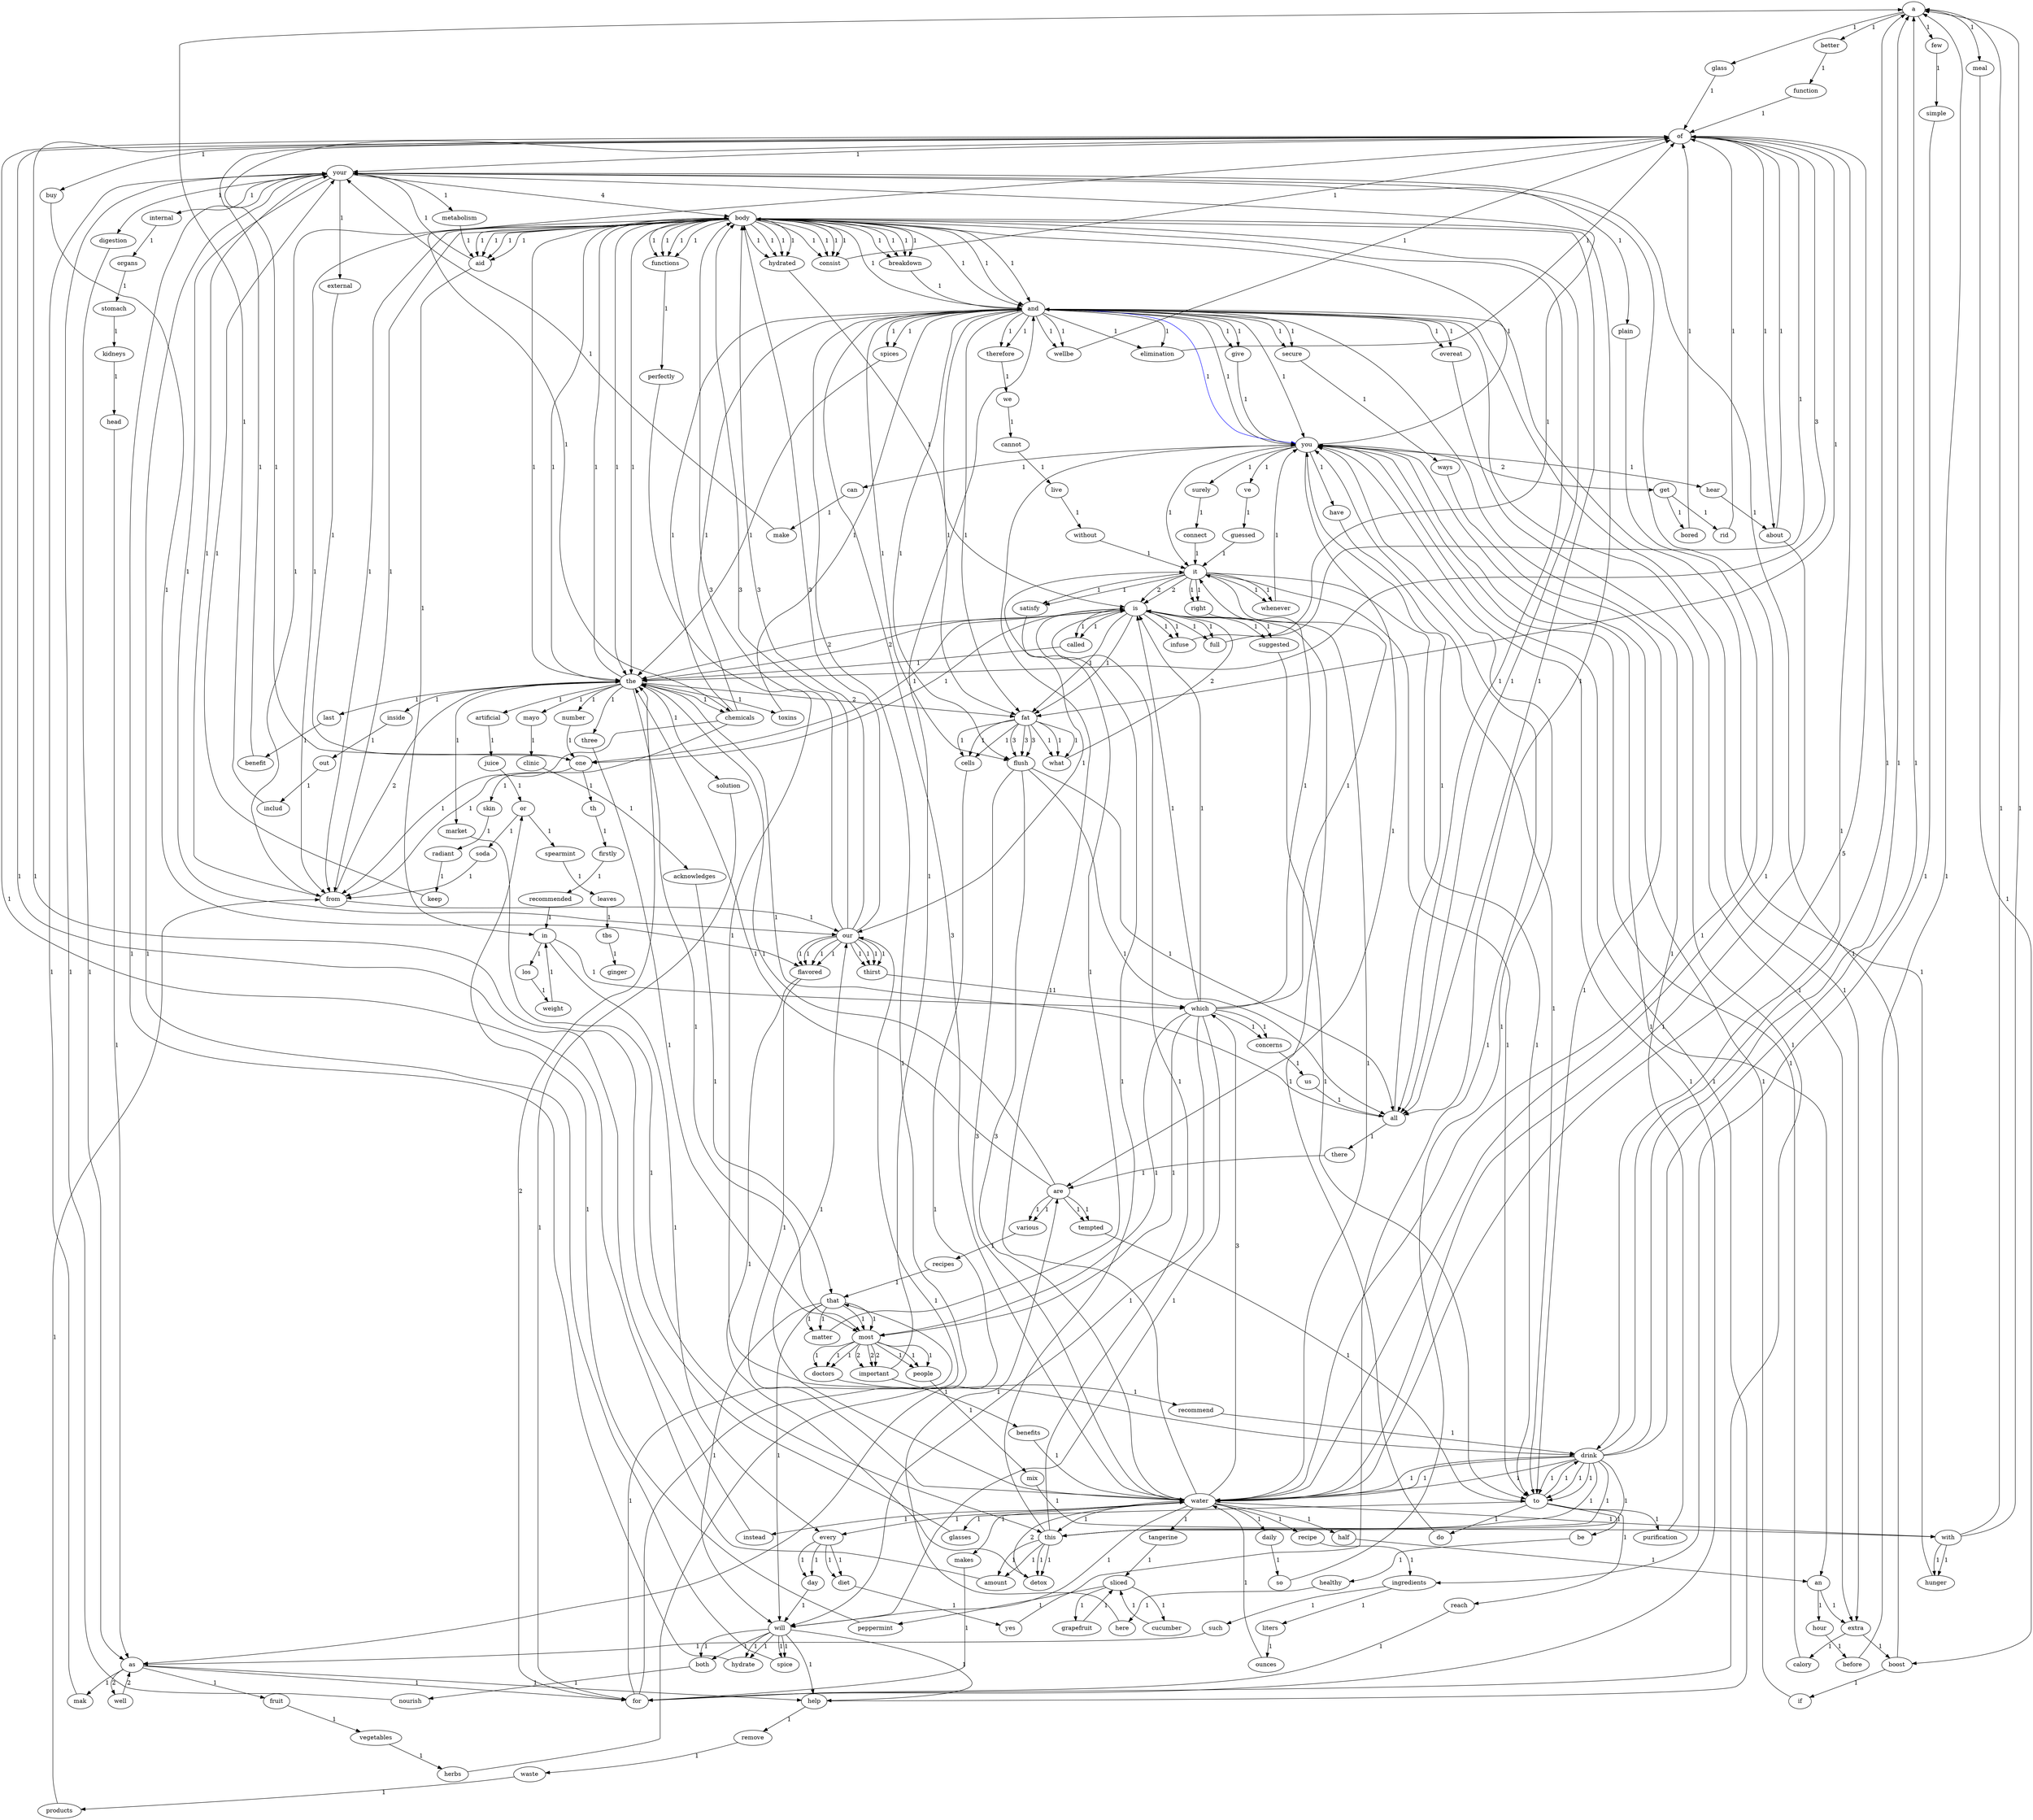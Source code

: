digraph graphname{ 
a->better[ label = 1 ]; 
a->few[ label = 1 ]; 
a->glass[ label = 1 ]; 
a->meal[ label = 1 ]; 
meal->boost[ label = 1 ]; 
boost->if[ label = 1 ]; 
boost->your[ label = 1 ]; 
your->body[ label = 4 ]; 
your->digestion[ label = 1 ]; 
your->external[ label = 1 ]; 
your->internal[ label = 1 ]; 
your->metabolism[ label = 1 ]; 
your->our[ label = 1 ]; 
your->plain[ label = 1 ]; 
your->water[ label = 1 ]; 
water->and[ label = 3 ]; 
water->daily[ label = 1 ]; 
water->every[ label = 1 ]; 
water->half[ label = 1 ]; 
water->instead[ label = 1 ]; 
water->makes[ label = 1 ]; 
water->our[ label = 1 ]; 
water->recipe[ label = 1 ]; 
water->tangerine[ label = 1 ]; 
water->this[ label = 1 ]; 
water->which[ label = 3 ]; 
water->will[ label = 1 ]; 
water->with[ label = 1 ]; 
water->you[ label = 1 ]; 
you->an[ label = 1 ]; 
you->are[ label = 1 ]; 
you->body[ label = 1 ]; 
you->can[ label = 1 ]; 
you->get[ label = 2 ]; 
you->have[ label = 1 ]; 
you->hear[ label = 1 ]; 
you->it[ label = 1 ]; 
you->surely[ label = 1 ]; 
you->ve[ label = 1 ]; 
ve->guessed[ label = 1 ]; 
guessed->it[ label = 1 ]; 
it->is[ label = 2 ]; 
it->right[ label = 1 ]; 
it->satisfy[ label = 1 ]; 
it->to[ label = 1 ]; 
it->whenever[ label = 1 ]; 
whenever->you[ label = 1 ]; 
to->be[ label = 1 ]; 
to->do[ label = 1 ]; 
to->drink[ label = 1 ]; 
to->glasses[ label = 1 ]; 
to->purification[ label = 1 ]; 
to->reach[ label = 1 ]; 
reach->for[ label = 1 ]; 
for->our[ label = 1 ]; 
for->that[ label = 1 ]; 
for->the[ label = 2 ]; 
for->you[ label = 1 ]; 
the->artificial[ label = 1 ]; 
the->body[ label = 1 ]; 
the->chemicals[ label = 1 ]; 
the->fat[ label = 2 ]; 
the->inside[ label = 1 ]; 
the->last[ label = 1 ]; 
the->market[ label = 1 ]; 
the->mayo[ label = 1 ]; 
the->most[ label = 1 ]; 
the->number[ label = 1 ]; 
the->solution[ label = 1 ]; 
the->three[ label = 1 ]; 
the->toxins[ label = 1 ]; 
toxins->and[ label = 1 ]; 
and->elimination[ label = 1 ]; 
and->extra[ label = 1 ]; 
and->fat[ label = 1 ]; 
and->flush[ label = 1 ]; 
and->give[ label = 1 ]; 
and->overeat[ label = 1 ]; 
and->secure[ label = 1 ]; 
and->spices[ label = 1 ]; 
and->therefore[ label = 1 ]; 
and->wellbe[ label = 1 ]; 
and->you[ label = 1 ]; 
wellbe->of[ label = 1 ]; 
of->about[ label = 1 ]; 
of->buy[ label = 1 ]; 
of->chemicals[ label = 1 ]; 
of->drink[ label = 1 ]; 
of->fat[ label = 1 ]; 
of->the[ label = 3 ]; 
of->water[ label = 5 ]; 
of->your[ label = 1 ]; 
fat->cells[ label = 1 ]; 
fat->flush[ label = 3 ]; 
fat->what[ label = 1 ]; 
what->is[ label = 2 ]; 
is->called[ label = 1 ]; 
is->fat[ label = 1 ]; 
is->full[ label = 1 ]; 
is->infuse[ label = 1 ]; 
is->one[ label = 1 ]; 
is->suggested[ label = 1 ]; 
is->the[ label = 2 ]; 
suggested->to[ label = 1 ]; 
one->of[ label = 1 ]; 
one->skin[ label = 1 ]; 
one->th[ label = 1 ]; 
th->firstly[ label = 1 ]; 
firstly->recommended[ label = 1 ]; 
recommended->in[ label = 1 ]; 
in->every[ label = 1 ]; 
in->los[ label = 1 ]; 
in->which[ label = 1 ]; 
which->concerns[ label = 1 ]; 
which->is[ label = 1 ]; 
which->it[ label = 1 ]; 
which->most[ label = 1 ]; 
which->will[ label = 1 ]; 
will->both[ label = 1 ]; 
will->help[ label = 1 ]; 
will->hydrate[ label = 1 ]; 
will->spice[ label = 1 ]; 
spice->your[ label = 1 ]; 
hydrate->your[ label = 1 ]; 
help->remove[ label = 1 ]; 
help->you[ label = 1 ]; 
remove->waste[ label = 1 ]; 
waste->products[ label = 1 ]; 
products->from[ label = 1 ]; 
from->our[ label = 1 ]; 
from->the[ label = 2 ]; 
from->your[ label = 1 ]; 
our->body[ label = 3 ]; 
our->flavored[ label = 1 ]; 
our->thirst[ label = 1 ]; 
thirst->which[ label = 1 ]; 
flavored->detox[ label = 1 ]; 
flavored->water[ label = 1 ]; 
detox->water[ label = 2 ]; 
body->aid[ label = 1 ]; 
body->all[ label = 1 ]; 
body->and[ label = 1 ]; 
body->breakdown[ label = 1 ]; 
body->consist[ label = 1 ]; 
body->from[ label = 1 ]; 
body->functions[ label = 1 ]; 
body->hydrated[ label = 1 ]; 
body->the[ label = 1 ]; 
hydrated->is[ label = 1 ]; 
functions->perfectly[ label = 1 ]; 
perfectly->drink[ label = 1 ]; 
drink->a[ label = 1 ]; 
drink->this[ label = 1 ]; 
drink->to[ label = 1 ]; 
drink->water[ label = 1 ]; 
this->amount[ label = 1 ]; 
this->detox[ label = 1 ]; 
this->is[ label = 1 ]; 
amount->of[ label = 1 ]; 
consist->of[ label = 1 ]; 
breakdown->and[ label = 1 ]; 
all->the[ label = 1 ]; 
all->there[ label = 1 ]; 
all->you[ label = 1 ]; 
there->are[ label = 1 ]; 
are->tempted[ label = 1 ]; 
are->the[ label = 1 ]; 
are->various[ label = 1 ]; 
various->recipes[ label = 1 ]; 
recipes->that[ label = 1 ]; 
that->matter[ label = 1 ]; 
that->most[ label = 1 ]; 
that->will[ label = 1 ]; 
most->doctors[ label = 1 ]; 
most->important[ label = 2 ]; 
most->people[ label = 1 ]; 
people->mix[ label = 1 ]; 
mix->with[ label = 1 ]; 
with->a[ label = 1 ]; 
with->hunger[ label = 1 ]; 
hunger->and[ label = 1 ]; 
important->and[ label = 1 ]; 
important->benefits[ label = 1 ]; 
benefits->water[ label = 1 ]; 
doctors->recommend[ label = 1 ]; 
recommend->drink[ label = 1 ]; 
matter->it[ label = 1 ]; 
tempted->to[ label = 1 ]; 
aid->in[ label = 1 ]; 
aid->your[ label = 1 ]; 
both->nourish[ label = 1 ]; 
nourish->your[ label = 1 ]; 
most->doctors[ label = 1 ]; 
most->important[ label = 2 ]; 
most->people[ label = 1 ]; 
concerns->us[ label = 1 ]; 
us->all[ label = 1 ]; 
los->weight[ label = 1 ]; 
weight->in[ label = 1 ]; 
every->day[ label = 1 ]; 
every->diet[ label = 1 ]; 
diet->yes[ label = 1 ]; 
yes->you[ label = 1 ]; 
day->will[ label = 1 ]; 
skin->radiant[ label = 1 ]; 
radiant->keep[ label = 1 ]; 
keep->your[ label = 1 ]; 
infuse->your[ label = 1 ]; 
full->of[ label = 1 ]; 
called->the[ label = 1 ]; 
flush->all[ label = 1 ]; 
flush->water[ label = 3 ]; 
cells->as[ label = 1 ]; 
as->for[ label = 1 ]; 
as->fruit[ label = 1 ]; 
as->help[ label = 1 ]; 
as->mak[ label = 1 ]; 
as->well[ label = 2 ]; 
well->as[ label = 2 ]; 
mak->your[ label = 1 ]; 
fruit->vegetables[ label = 1 ]; 
vegetables->herbs[ label = 1 ]; 
herbs->and[ label = 1 ]; 
drink->a[ label = 1 ]; 
drink->this[ label = 1 ]; 
drink->to[ label = 1 ]; 
drink->water[ label = 1 ]; 
chemicals->and[ label = 1 ]; 
chemicals->from[ label = 1 ]; 
buy->flavored[ label = 1 ]; 
about->of[ label = 1 ]; 
about->water[ label = 1 ]; 
therefore->we[ label = 1 ]; 
we->cannot[ label = 1 ]; 
cannot->live[ label = 1 ]; 
live->without[ label = 1 ]; 
without->it[ label = 1 ]; 
spices->the[ label = 1 ]; 
secure->ways[ label = 1 ]; 
ways->to[ label = 1 ]; 
overeat->for[ label = 1 ]; 
give->you[ label = 1 ]; 
flush->all[ label = 1 ]; 
flush->water[ label = 3 ]; 
fat->cells[ label = 1 ]; 
fat->flush[ label = 3 ]; 
fat->what[ label = 1 ]; 
extra->boost[ label = 1 ]; 
extra->calory[ label = 1 ]; 
calory->you[ label = 1 ]; 
elimination->of[ label = 1 ]; 
three->most[ label = 1 ]; 
solution->for[ label = 1 ]; 
number->one[ label = 1 ]; 
most->doctors[ label = 1 ]; 
most->important[ label = 2 ]; 
most->people[ label = 1 ]; 
mayo->clinic[ label = 1 ]; 
clinic->acknowledges[ label = 1 ]; 
acknowledges->that[ label = 1 ]; 
market->this[ label = 1 ]; 
last->benefit[ label = 1 ]; 
benefit->of[ label = 1 ]; 
inside->out[ label = 1 ]; 
out->includ[ label = 1 ]; 
includ->a[ label = 1 ]; 
fat->cells[ label = 1 ]; 
fat->flush[ label = 3 ]; 
fat->what[ label = 1 ]; 
chemicals->and[ label = 1 ]; 
chemicals->from[ label = 1 ]; 
body->aid[ label = 1 ]; 
body->all[ label = 1 ]; 
body->and[ label = 1 ]; 
body->breakdown[ label = 1 ]; 
body->consist[ label = 1 ]; 
body->from[ label = 1 ]; 
body->functions[ label = 1 ]; 
body->hydrated[ label = 1 ]; 
body->the[ label = 1 ]; 
artificial->juice[ label = 1 ]; 
juice->or[ label = 1 ]; 
or->soda[ label = 1 ]; 
or->spearmint[ label = 1 ]; 
spearmint->leaves[ label = 1 ]; 
leaves->tbs[ label = 1 ]; 
tbs->ginger[ label = 1 ]; 
soda->from[ label = 1 ]; 
that->matter[ label = 1 ]; 
that->most[ label = 1 ]; 
that->will[ label = 1 ]; 
our->body[ label = 3 ]; 
our->flavored[ label = 1 ]; 
our->thirst[ label = 1 ]; 
purification->and[ label = 1 ]; 
glasses->of[ label = 1 ]; 
drink->a[ label = 1 ]; 
drink->this[ label = 1 ]; 
drink->to[ label = 1 ]; 
drink->water[ label = 1 ]; 
do->is[ label = 1 ]; 
be->healthy[ label = 1 ]; 
healthy->here[ label = 1 ]; 
here->are[ label = 1 ]; 
satisfy->our[ label = 1 ]; 
right->water[ label = 1 ]; 
is->called[ label = 1 ]; 
is->fat[ label = 1 ]; 
is->full[ label = 1 ]; 
is->infuse[ label = 1 ]; 
is->one[ label = 1 ]; 
is->suggested[ label = 1 ]; 
is->the[ label = 2 ]; 
surely->connect[ label = 1 ]; 
connect->it[ label = 1 ]; 
it->is[ label = 2 ]; 
it->right[ label = 1 ]; 
it->satisfy[ label = 1 ]; 
it->to[ label = 1 ]; 
it->whenever[ label = 1 ]; 
hear->about[ label = 1 ]; 
have->to[ label = 1 ]; 
get->bored[ label = 1 ]; 
get->rid[ label = 1 ]; 
rid->of[ label = 1 ]; 
bored->of[ label = 1 ]; 
can->make[ label = 1 ]; 
make->your[ label = 1 ]; 
body->aid[ label = 1 ]; 
body->all[ label = 1 ]; 
body->and[ label = 1 ]; 
body->breakdown[ label = 1 ]; 
body->consist[ label = 1 ]; 
body->from[ label = 1 ]; 
body->functions[ label = 1 ]; 
body->hydrated[ label = 1 ]; 
body->the[ label = 1 ]; 
are->tempted[ label = 1 ]; 
are->the[ label = 1 ]; 
are->various[ label = 1 ]; 
an->extra[ label = 1 ]; 
an->hour[ label = 1 ]; 
hour->before[ label = 1 ]; 
before->a[ label = 1 ]; 
with->a[ label = 1 ]; 
with->hunger[ label = 1 ]; 
will->both[ label = 1 ]; 
will->help[ label = 1 ]; 
will->hydrate[ label = 1 ]; 
will->spice[ label = 1 ]; 
which->concerns[ label = 1 ]; 
which->is[ label = 1 ]; 
which->it[ label = 1 ]; 
which->most[ label = 1 ]; 
which->will[ label = 1 ]; 
this->amount[ label = 1 ]; 
this->detox[ label = 1 ]; 
this->is[ label = 1 ]; 
tangerine->sliced[ label = 1 ]; 
sliced->cucumber[ label = 1 ]; 
sliced->grapefruit[ label = 1 ]; 
sliced->peppermint[ label = 1 ]; 
peppermint->or[ label = 1 ]; 
grapefruit->sliced[ label = 1 ]; 
cucumber->sliced[ label = 1 ]; 
recipe->ingredients[ label = 1 ]; 
ingredients->liters[ label = 1 ]; 
ingredients->such[ label = 1 ]; 
such->as[ label = 1 ]; 
liters->ounces[ label = 1 ]; 
ounces->water[ label = 1 ]; 
our->body[ label = 3 ]; 
our->flavored[ label = 1 ]; 
our->thirst[ label = 1 ]; 
makes->for[ label = 1 ]; 
instead->of[ label = 1 ]; 
half->an[ label = 1 ]; 
every->day[ label = 1 ]; 
every->diet[ label = 1 ]; 
daily->so[ label = 1 ]; 
so->you[ label = 1 ]; 
and->elimination[ label = 1 ]; 
and->extra[ label = 1 ]; 
and->fat[ label = 1 ]; 
and->flush[ label = 1 ]; 
and->give[ label = 1 ]; 
and->overeat[ label = 1 ]; 
and->secure[ label = 1 ]; 
and->spices[ label = 1 ]; 
and->therefore[ label = 1 ]; 
and->wellbe[ label = 1 ]; 
and->you[ label = 1 ]; 
plain->water[ label = 1 ]; 
our->body[ label = 3 ]; 
our->flavored[ label = 1 ]; 
our->thirst[ label = 1 ]; 
metabolism->aid[ label = 1 ]; 
internal->organs[ label = 1 ]; 
organs->stomach[ label = 1 ]; 
stomach->kidneys[ label = 1 ]; 
kidneys->head[ label = 1 ]; 
head->as[ label = 1 ]; 
external->one[ label = 1 ]; 
digestion->as[ label = 1 ]; 
body->aid[ label = 1 ]; 
body->all[ label = 1 ]; 
body->and[ label = 1 ]; 
body->breakdown[ label = 1 ]; 
body->consist[ label = 1 ]; 
body->from[ label = 1 ]; 
body->functions[ label = 1 ]; 
body->hydrated[ label = 1 ]; 
body->the[ label = 1 ]; 
if->you[ label = 1 ]; 
glass->of[ label = 1 ]; 
few->simple[ label = 1 ]; 
simple->ingredients[ label = 1 ]; 
better->function[ label = 1 ]; 
function->of[ label = 1 ]; 
ginger; 

and -> you[ label = 1, color = blue ] 
}
